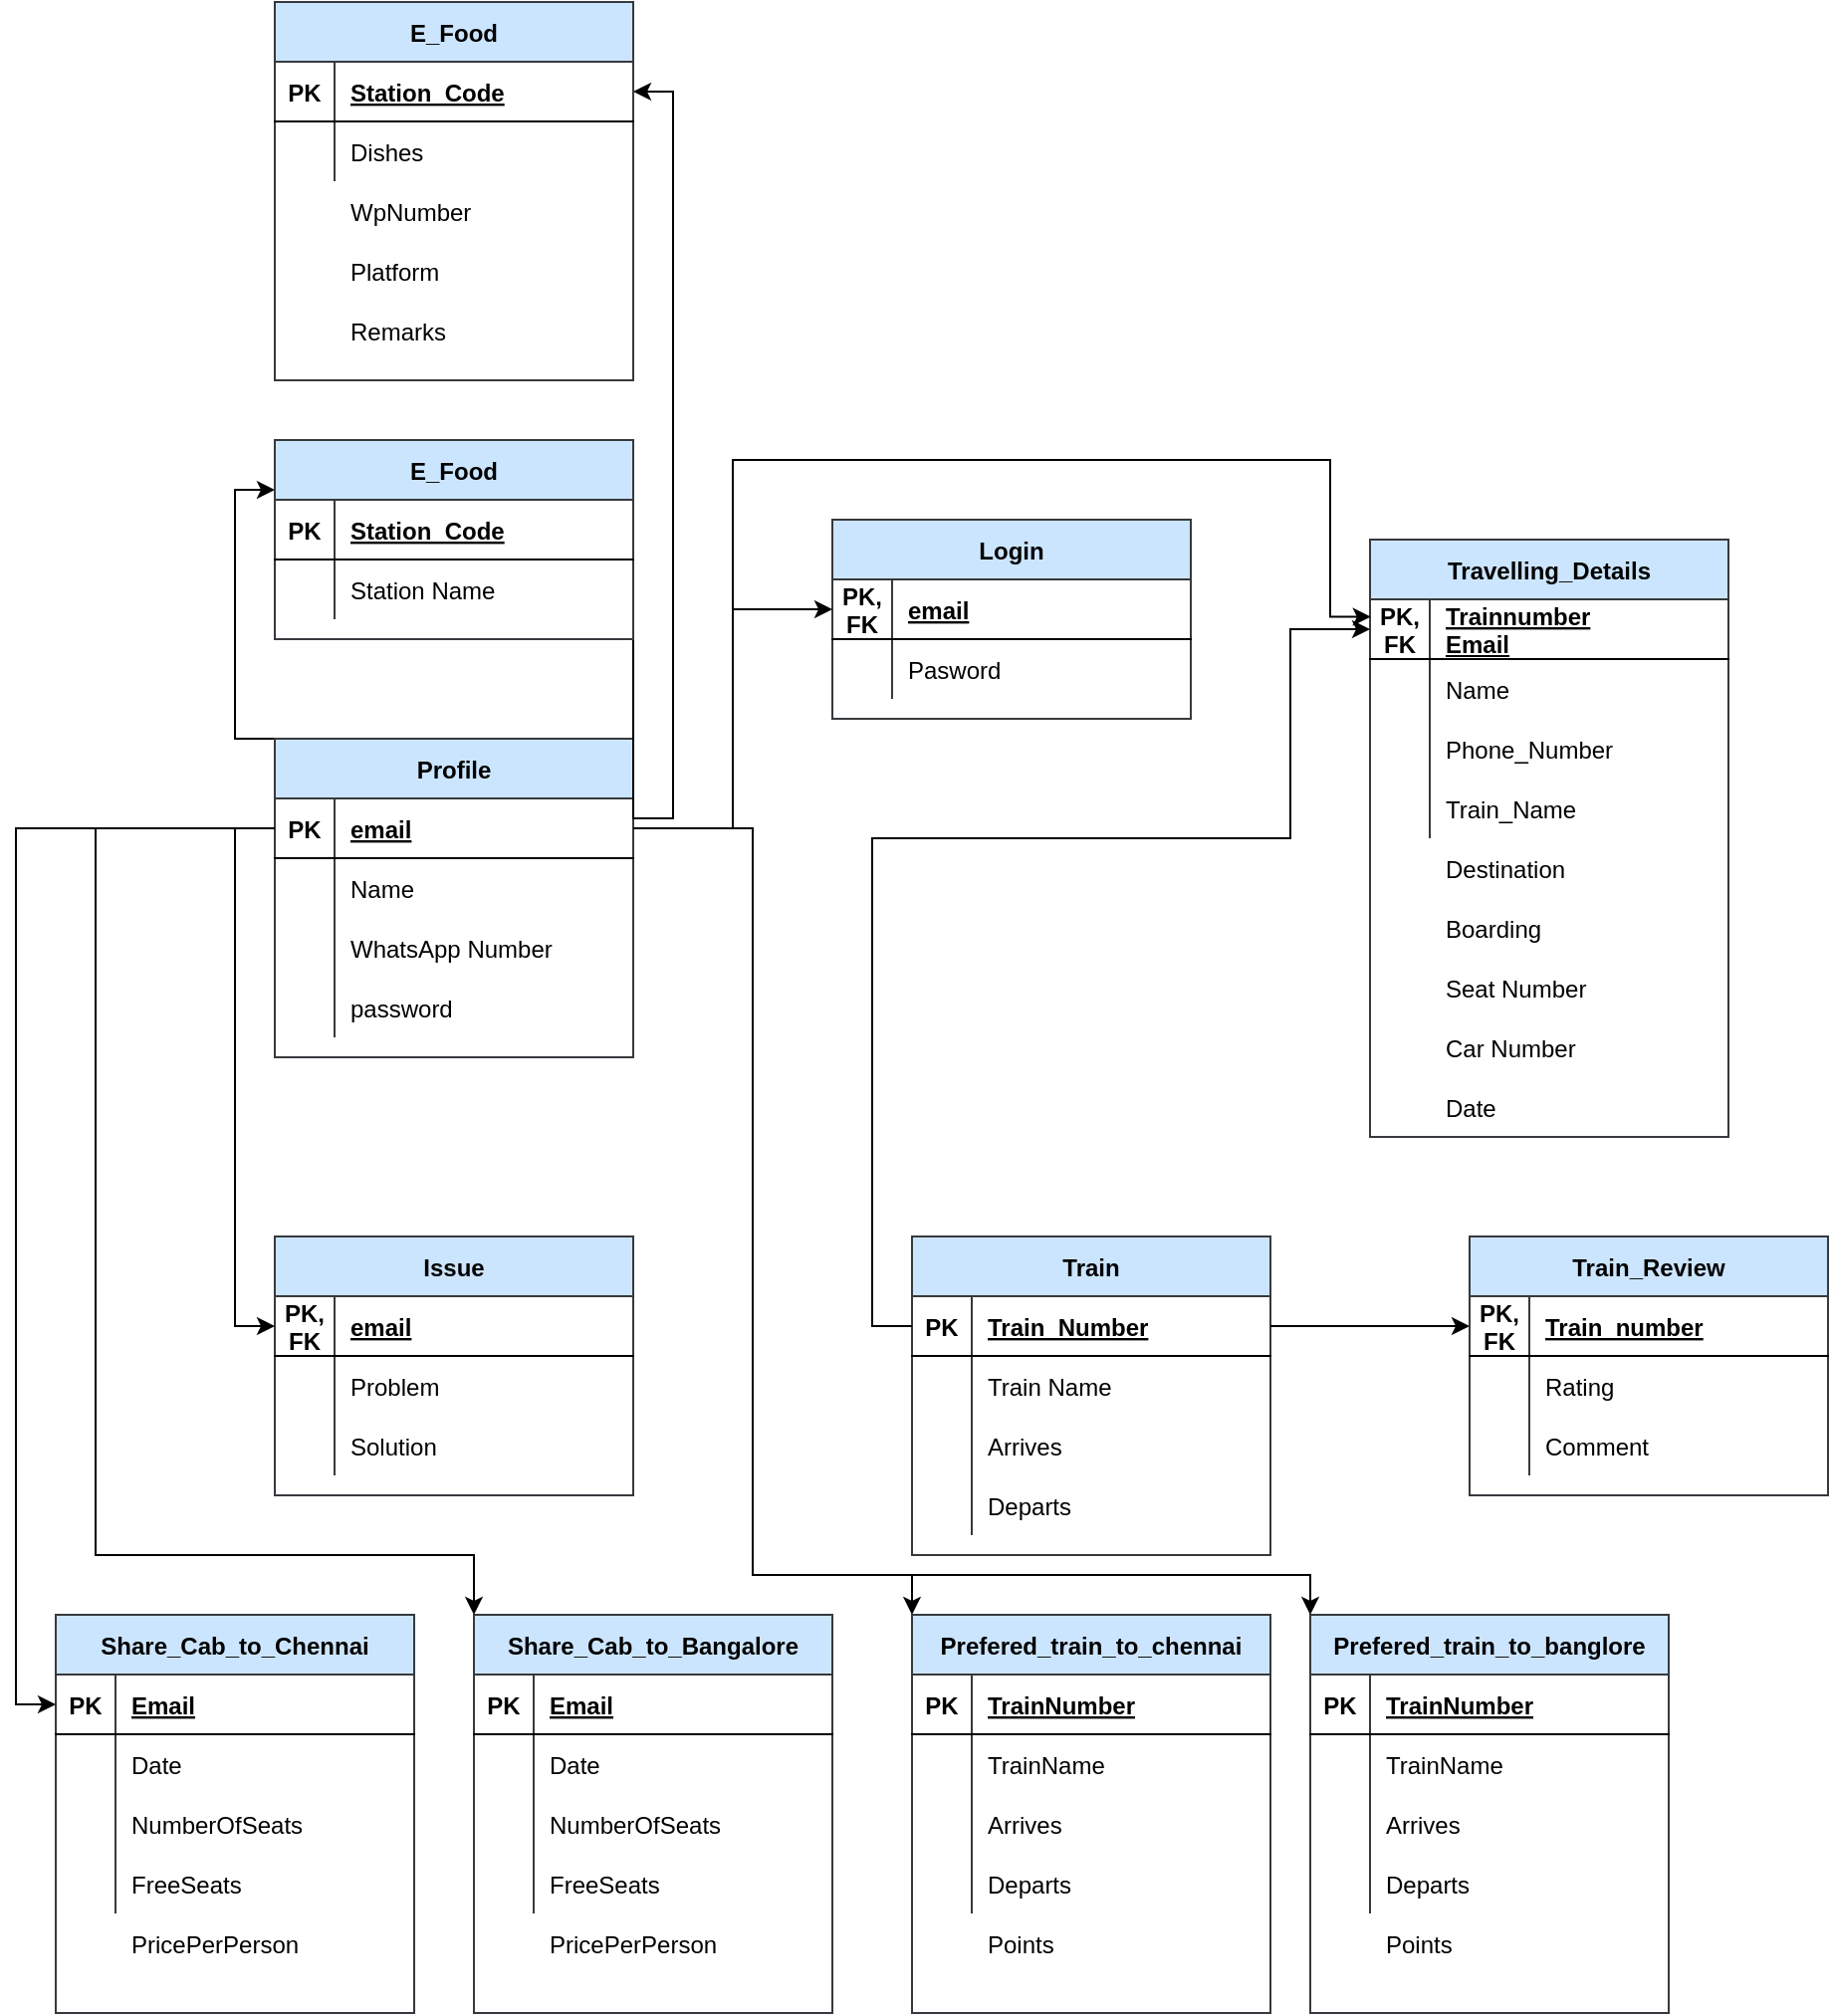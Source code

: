 <mxfile version="13.7.7" type="github">
  <diagram id="HO9FB_IhbITST96q8n4F" name="Page-1">
    <mxGraphModel dx="2036" dy="1796" grid="1" gridSize="10" guides="1" tooltips="1" connect="1" arrows="1" fold="1" page="1" pageScale="1" pageWidth="827" pageHeight="1169" math="0" shadow="0">
      <root>
        <mxCell id="0" />
        <mxCell id="1" parent="0" />
        <mxCell id="xgGTdJzsnIwB8seVfmyk-39" style="edgeStyle=orthogonalEdgeStyle;rounded=0;orthogonalLoop=1;jettySize=auto;html=1;exitX=0;exitY=0;exitDx=0;exitDy=0;entryX=0;entryY=0.25;entryDx=0;entryDy=0;" edge="1" parent="1" source="aBu9XLBsTJV2MO9oUFPB-1" target="aBu9XLBsTJV2MO9oUFPB-14">
          <mxGeometry relative="1" as="geometry">
            <Array as="points">
              <mxPoint x="60" y="270" />
              <mxPoint x="60" y="145" />
            </Array>
          </mxGeometry>
        </mxCell>
        <mxCell id="aBu9XLBsTJV2MO9oUFPB-1" value="Profile" style="shape=table;startSize=30;container=1;collapsible=1;childLayout=tableLayout;fixedRows=1;rowLines=0;fontStyle=1;align=center;resizeLast=1;fillColor=#cce5ff;strokeColor=#36393d;" parent="1" vertex="1">
          <mxGeometry x="80" y="270" width="180" height="160" as="geometry" />
        </mxCell>
        <mxCell id="aBu9XLBsTJV2MO9oUFPB-2" value="" style="shape=partialRectangle;collapsible=0;dropTarget=0;pointerEvents=0;fillColor=none;top=0;left=0;bottom=1;right=0;points=[[0,0.5],[1,0.5]];portConstraint=eastwest;" parent="aBu9XLBsTJV2MO9oUFPB-1" vertex="1">
          <mxGeometry y="30" width="180" height="30" as="geometry" />
        </mxCell>
        <mxCell id="aBu9XLBsTJV2MO9oUFPB-3" value="PK" style="shape=partialRectangle;connectable=0;fillColor=none;top=0;left=0;bottom=0;right=0;fontStyle=1;overflow=hidden;" parent="aBu9XLBsTJV2MO9oUFPB-2" vertex="1">
          <mxGeometry width="30" height="30" as="geometry" />
        </mxCell>
        <mxCell id="aBu9XLBsTJV2MO9oUFPB-4" value="email" style="shape=partialRectangle;connectable=0;fillColor=none;top=0;left=0;bottom=0;right=0;align=left;spacingLeft=6;fontStyle=5;overflow=hidden;" parent="aBu9XLBsTJV2MO9oUFPB-2" vertex="1">
          <mxGeometry x="30" width="150" height="30" as="geometry" />
        </mxCell>
        <mxCell id="aBu9XLBsTJV2MO9oUFPB-5" value="" style="shape=partialRectangle;collapsible=0;dropTarget=0;pointerEvents=0;fillColor=none;top=0;left=0;bottom=0;right=0;points=[[0,0.5],[1,0.5]];portConstraint=eastwest;" parent="aBu9XLBsTJV2MO9oUFPB-1" vertex="1">
          <mxGeometry y="60" width="180" height="30" as="geometry" />
        </mxCell>
        <mxCell id="aBu9XLBsTJV2MO9oUFPB-6" value="" style="shape=partialRectangle;connectable=0;fillColor=none;top=0;left=0;bottom=0;right=0;editable=1;overflow=hidden;" parent="aBu9XLBsTJV2MO9oUFPB-5" vertex="1">
          <mxGeometry width="30" height="30" as="geometry" />
        </mxCell>
        <mxCell id="aBu9XLBsTJV2MO9oUFPB-7" value="Name" style="shape=partialRectangle;connectable=0;fillColor=none;top=0;left=0;bottom=0;right=0;align=left;spacingLeft=6;overflow=hidden;" parent="aBu9XLBsTJV2MO9oUFPB-5" vertex="1">
          <mxGeometry x="30" width="150" height="30" as="geometry" />
        </mxCell>
        <mxCell id="aBu9XLBsTJV2MO9oUFPB-8" value="" style="shape=partialRectangle;collapsible=0;dropTarget=0;pointerEvents=0;fillColor=none;top=0;left=0;bottom=0;right=0;points=[[0,0.5],[1,0.5]];portConstraint=eastwest;" parent="aBu9XLBsTJV2MO9oUFPB-1" vertex="1">
          <mxGeometry y="90" width="180" height="30" as="geometry" />
        </mxCell>
        <mxCell id="aBu9XLBsTJV2MO9oUFPB-9" value="" style="shape=partialRectangle;connectable=0;fillColor=none;top=0;left=0;bottom=0;right=0;editable=1;overflow=hidden;" parent="aBu9XLBsTJV2MO9oUFPB-8" vertex="1">
          <mxGeometry width="30" height="30" as="geometry" />
        </mxCell>
        <mxCell id="aBu9XLBsTJV2MO9oUFPB-10" value="WhatsApp Number" style="shape=partialRectangle;connectable=0;fillColor=none;top=0;left=0;bottom=0;right=0;align=left;spacingLeft=6;overflow=hidden;" parent="aBu9XLBsTJV2MO9oUFPB-8" vertex="1">
          <mxGeometry x="30" width="150" height="30" as="geometry" />
        </mxCell>
        <mxCell id="aBu9XLBsTJV2MO9oUFPB-11" value="" style="shape=partialRectangle;collapsible=0;dropTarget=0;pointerEvents=0;fillColor=none;top=0;left=0;bottom=0;right=0;points=[[0,0.5],[1,0.5]];portConstraint=eastwest;" parent="aBu9XLBsTJV2MO9oUFPB-1" vertex="1">
          <mxGeometry y="120" width="180" height="30" as="geometry" />
        </mxCell>
        <mxCell id="aBu9XLBsTJV2MO9oUFPB-12" value="" style="shape=partialRectangle;connectable=0;fillColor=none;top=0;left=0;bottom=0;right=0;editable=1;overflow=hidden;" parent="aBu9XLBsTJV2MO9oUFPB-11" vertex="1">
          <mxGeometry width="30" height="30" as="geometry" />
        </mxCell>
        <mxCell id="aBu9XLBsTJV2MO9oUFPB-13" value="password" style="shape=partialRectangle;connectable=0;fillColor=none;top=0;left=0;bottom=0;right=0;align=left;spacingLeft=6;overflow=hidden;" parent="aBu9XLBsTJV2MO9oUFPB-11" vertex="1">
          <mxGeometry x="30" width="150" height="30" as="geometry" />
        </mxCell>
        <mxCell id="aBu9XLBsTJV2MO9oUFPB-70" value="Travelling_Details" style="shape=table;startSize=30;container=1;collapsible=1;childLayout=tableLayout;fixedRows=1;rowLines=0;fontStyle=1;align=center;resizeLast=1;fillColor=#cce5ff;strokeColor=#36393d;" parent="1" vertex="1">
          <mxGeometry x="630" y="170" width="180" height="300" as="geometry" />
        </mxCell>
        <mxCell id="aBu9XLBsTJV2MO9oUFPB-71" value="" style="shape=partialRectangle;collapsible=0;dropTarget=0;pointerEvents=0;fillColor=none;top=0;left=0;bottom=1;right=0;points=[[0,0.5],[1,0.5]];portConstraint=eastwest;" parent="aBu9XLBsTJV2MO9oUFPB-70" vertex="1">
          <mxGeometry y="30" width="180" height="30" as="geometry" />
        </mxCell>
        <mxCell id="aBu9XLBsTJV2MO9oUFPB-72" value="PK,&#xa;FK" style="shape=partialRectangle;connectable=0;fillColor=none;top=0;left=0;bottom=0;right=0;fontStyle=1;overflow=hidden;" parent="aBu9XLBsTJV2MO9oUFPB-71" vertex="1">
          <mxGeometry width="30" height="30" as="geometry" />
        </mxCell>
        <mxCell id="aBu9XLBsTJV2MO9oUFPB-73" value="Trainnumber&#xa;Email" style="shape=partialRectangle;connectable=0;fillColor=none;top=0;left=0;bottom=0;right=0;align=left;spacingLeft=6;fontStyle=5;overflow=hidden;" parent="aBu9XLBsTJV2MO9oUFPB-71" vertex="1">
          <mxGeometry x="30" width="150" height="30" as="geometry" />
        </mxCell>
        <mxCell id="aBu9XLBsTJV2MO9oUFPB-77" value="" style="shape=partialRectangle;collapsible=0;dropTarget=0;pointerEvents=0;fillColor=none;top=0;left=0;bottom=0;right=0;points=[[0,0.5],[1,0.5]];portConstraint=eastwest;" parent="aBu9XLBsTJV2MO9oUFPB-70" vertex="1">
          <mxGeometry y="60" width="180" height="30" as="geometry" />
        </mxCell>
        <mxCell id="aBu9XLBsTJV2MO9oUFPB-78" value="" style="shape=partialRectangle;connectable=0;fillColor=none;top=0;left=0;bottom=0;right=0;editable=1;overflow=hidden;" parent="aBu9XLBsTJV2MO9oUFPB-77" vertex="1">
          <mxGeometry width="30" height="30" as="geometry" />
        </mxCell>
        <mxCell id="aBu9XLBsTJV2MO9oUFPB-79" value="" style="shape=partialRectangle;connectable=0;fillColor=none;top=0;left=0;bottom=0;right=0;align=left;spacingLeft=6;overflow=hidden;" parent="aBu9XLBsTJV2MO9oUFPB-77" vertex="1">
          <mxGeometry x="30" width="150" height="30" as="geometry" />
        </mxCell>
        <mxCell id="aBu9XLBsTJV2MO9oUFPB-80" value="" style="shape=partialRectangle;collapsible=0;dropTarget=0;pointerEvents=0;fillColor=none;top=0;left=0;bottom=0;right=0;points=[[0,0.5],[1,0.5]];portConstraint=eastwest;" parent="aBu9XLBsTJV2MO9oUFPB-70" vertex="1">
          <mxGeometry y="90" width="180" height="30" as="geometry" />
        </mxCell>
        <mxCell id="aBu9XLBsTJV2MO9oUFPB-81" value="" style="shape=partialRectangle;connectable=0;fillColor=none;top=0;left=0;bottom=0;right=0;editable=1;overflow=hidden;" parent="aBu9XLBsTJV2MO9oUFPB-80" vertex="1">
          <mxGeometry width="30" height="30" as="geometry" />
        </mxCell>
        <mxCell id="aBu9XLBsTJV2MO9oUFPB-82" value="" style="shape=partialRectangle;connectable=0;fillColor=none;top=0;left=0;bottom=0;right=0;align=left;spacingLeft=6;overflow=hidden;" parent="aBu9XLBsTJV2MO9oUFPB-80" vertex="1">
          <mxGeometry x="30" width="150" height="30" as="geometry" />
        </mxCell>
        <mxCell id="aBu9XLBsTJV2MO9oUFPB-74" value="" style="shape=partialRectangle;collapsible=0;dropTarget=0;pointerEvents=0;fillColor=none;top=0;left=0;bottom=0;right=0;points=[[0,0.5],[1,0.5]];portConstraint=eastwest;" parent="aBu9XLBsTJV2MO9oUFPB-70" vertex="1">
          <mxGeometry y="120" width="180" height="30" as="geometry" />
        </mxCell>
        <mxCell id="aBu9XLBsTJV2MO9oUFPB-75" value="" style="shape=partialRectangle;connectable=0;fillColor=none;top=0;left=0;bottom=0;right=0;editable=1;overflow=hidden;" parent="aBu9XLBsTJV2MO9oUFPB-74" vertex="1">
          <mxGeometry width="30" height="30" as="geometry" />
        </mxCell>
        <mxCell id="aBu9XLBsTJV2MO9oUFPB-76" value="" style="shape=partialRectangle;connectable=0;fillColor=none;top=0;left=0;bottom=0;right=0;align=left;spacingLeft=6;overflow=hidden;" parent="aBu9XLBsTJV2MO9oUFPB-74" vertex="1">
          <mxGeometry x="30" width="150" height="30" as="geometry" />
        </mxCell>
        <mxCell id="aBu9XLBsTJV2MO9oUFPB-93" value="" style="shape=partialRectangle;collapsible=0;dropTarget=0;pointerEvents=0;fillColor=none;top=0;left=0;bottom=0;right=0;points=[[0,0.5],[1,0.5]];portConstraint=eastwest;" parent="1" vertex="1">
          <mxGeometry x="630" y="350" width="180" height="30" as="geometry" />
        </mxCell>
        <mxCell id="aBu9XLBsTJV2MO9oUFPB-94" value="" style="shape=partialRectangle;connectable=0;fillColor=none;top=0;left=0;bottom=0;right=0;editable=1;overflow=hidden;" parent="aBu9XLBsTJV2MO9oUFPB-93" vertex="1">
          <mxGeometry width="30" height="30" as="geometry" />
        </mxCell>
        <mxCell id="aBu9XLBsTJV2MO9oUFPB-34" value="Issue" style="shape=table;startSize=30;container=1;collapsible=1;childLayout=tableLayout;fixedRows=1;rowLines=0;fontStyle=1;align=center;resizeLast=1;fillColor=#cce5ff;strokeColor=#36393d;" parent="1" vertex="1">
          <mxGeometry x="80" y="520" width="180" height="130" as="geometry" />
        </mxCell>
        <mxCell id="aBu9XLBsTJV2MO9oUFPB-35" value="" style="shape=partialRectangle;collapsible=0;dropTarget=0;pointerEvents=0;fillColor=none;top=0;left=0;bottom=1;right=0;points=[[0,0.5],[1,0.5]];portConstraint=eastwest;" parent="aBu9XLBsTJV2MO9oUFPB-34" vertex="1">
          <mxGeometry y="30" width="180" height="30" as="geometry" />
        </mxCell>
        <mxCell id="aBu9XLBsTJV2MO9oUFPB-36" value="PK,&#xa;FK" style="shape=partialRectangle;connectable=0;fillColor=none;top=0;left=0;bottom=0;right=0;fontStyle=1;overflow=hidden;" parent="aBu9XLBsTJV2MO9oUFPB-35" vertex="1">
          <mxGeometry width="30" height="30" as="geometry" />
        </mxCell>
        <mxCell id="aBu9XLBsTJV2MO9oUFPB-37" value="email" style="shape=partialRectangle;connectable=0;fillColor=none;top=0;left=0;bottom=0;right=0;align=left;spacingLeft=6;fontStyle=5;overflow=hidden;" parent="aBu9XLBsTJV2MO9oUFPB-35" vertex="1">
          <mxGeometry x="30" width="150" height="30" as="geometry" />
        </mxCell>
        <mxCell id="aBu9XLBsTJV2MO9oUFPB-38" value="" style="shape=partialRectangle;collapsible=0;dropTarget=0;pointerEvents=0;fillColor=none;top=0;left=0;bottom=0;right=0;points=[[0,0.5],[1,0.5]];portConstraint=eastwest;" parent="aBu9XLBsTJV2MO9oUFPB-34" vertex="1">
          <mxGeometry y="60" width="180" height="30" as="geometry" />
        </mxCell>
        <mxCell id="aBu9XLBsTJV2MO9oUFPB-39" value="" style="shape=partialRectangle;connectable=0;fillColor=none;top=0;left=0;bottom=0;right=0;editable=1;overflow=hidden;" parent="aBu9XLBsTJV2MO9oUFPB-38" vertex="1">
          <mxGeometry width="30" height="30" as="geometry" />
        </mxCell>
        <mxCell id="aBu9XLBsTJV2MO9oUFPB-40" value="Problem" style="shape=partialRectangle;connectable=0;fillColor=none;top=0;left=0;bottom=0;right=0;align=left;spacingLeft=6;overflow=hidden;" parent="aBu9XLBsTJV2MO9oUFPB-38" vertex="1">
          <mxGeometry x="30" width="150" height="30" as="geometry" />
        </mxCell>
        <mxCell id="aBu9XLBsTJV2MO9oUFPB-41" value="" style="shape=partialRectangle;collapsible=0;dropTarget=0;pointerEvents=0;fillColor=none;top=0;left=0;bottom=0;right=0;points=[[0,0.5],[1,0.5]];portConstraint=eastwest;" parent="aBu9XLBsTJV2MO9oUFPB-34" vertex="1">
          <mxGeometry y="90" width="180" height="30" as="geometry" />
        </mxCell>
        <mxCell id="aBu9XLBsTJV2MO9oUFPB-42" value="" style="shape=partialRectangle;connectable=0;fillColor=none;top=0;left=0;bottom=0;right=0;editable=1;overflow=hidden;" parent="aBu9XLBsTJV2MO9oUFPB-41" vertex="1">
          <mxGeometry width="30" height="30" as="geometry" />
        </mxCell>
        <mxCell id="aBu9XLBsTJV2MO9oUFPB-43" value="Solution" style="shape=partialRectangle;connectable=0;fillColor=none;top=0;left=0;bottom=0;right=0;align=left;spacingLeft=6;overflow=hidden;" parent="aBu9XLBsTJV2MO9oUFPB-41" vertex="1">
          <mxGeometry x="30" width="150" height="30" as="geometry" />
        </mxCell>
        <mxCell id="aBu9XLBsTJV2MO9oUFPB-57" value="Train" style="shape=table;startSize=30;container=1;collapsible=1;childLayout=tableLayout;fixedRows=1;rowLines=0;fontStyle=1;align=center;resizeLast=1;fillColor=#cce5ff;strokeColor=#36393d;" parent="1" vertex="1">
          <mxGeometry x="400" y="520" width="180" height="160" as="geometry" />
        </mxCell>
        <mxCell id="aBu9XLBsTJV2MO9oUFPB-58" value="" style="shape=partialRectangle;collapsible=0;dropTarget=0;pointerEvents=0;fillColor=none;top=0;left=0;bottom=1;right=0;points=[[0,0.5],[1,0.5]];portConstraint=eastwest;" parent="aBu9XLBsTJV2MO9oUFPB-57" vertex="1">
          <mxGeometry y="30" width="180" height="30" as="geometry" />
        </mxCell>
        <mxCell id="aBu9XLBsTJV2MO9oUFPB-59" value="PK" style="shape=partialRectangle;connectable=0;fillColor=none;top=0;left=0;bottom=0;right=0;fontStyle=1;overflow=hidden;" parent="aBu9XLBsTJV2MO9oUFPB-58" vertex="1">
          <mxGeometry width="30" height="30" as="geometry" />
        </mxCell>
        <mxCell id="aBu9XLBsTJV2MO9oUFPB-60" value="Train_Number" style="shape=partialRectangle;connectable=0;fillColor=none;top=0;left=0;bottom=0;right=0;align=left;spacingLeft=6;fontStyle=5;overflow=hidden;" parent="aBu9XLBsTJV2MO9oUFPB-58" vertex="1">
          <mxGeometry x="30" width="150" height="30" as="geometry" />
        </mxCell>
        <mxCell id="aBu9XLBsTJV2MO9oUFPB-61" value="" style="shape=partialRectangle;collapsible=0;dropTarget=0;pointerEvents=0;fillColor=none;top=0;left=0;bottom=0;right=0;points=[[0,0.5],[1,0.5]];portConstraint=eastwest;" parent="aBu9XLBsTJV2MO9oUFPB-57" vertex="1">
          <mxGeometry y="60" width="180" height="30" as="geometry" />
        </mxCell>
        <mxCell id="aBu9XLBsTJV2MO9oUFPB-62" value="" style="shape=partialRectangle;connectable=0;fillColor=none;top=0;left=0;bottom=0;right=0;editable=1;overflow=hidden;" parent="aBu9XLBsTJV2MO9oUFPB-61" vertex="1">
          <mxGeometry width="30" height="30" as="geometry" />
        </mxCell>
        <mxCell id="aBu9XLBsTJV2MO9oUFPB-63" value="Train Name" style="shape=partialRectangle;connectable=0;fillColor=none;top=0;left=0;bottom=0;right=0;align=left;spacingLeft=6;overflow=hidden;" parent="aBu9XLBsTJV2MO9oUFPB-61" vertex="1">
          <mxGeometry x="30" width="150" height="30" as="geometry" />
        </mxCell>
        <mxCell id="aBu9XLBsTJV2MO9oUFPB-64" value="" style="shape=partialRectangle;collapsible=0;dropTarget=0;pointerEvents=0;fillColor=none;top=0;left=0;bottom=0;right=0;points=[[0,0.5],[1,0.5]];portConstraint=eastwest;" parent="aBu9XLBsTJV2MO9oUFPB-57" vertex="1">
          <mxGeometry y="90" width="180" height="30" as="geometry" />
        </mxCell>
        <mxCell id="aBu9XLBsTJV2MO9oUFPB-65" value="" style="shape=partialRectangle;connectable=0;fillColor=none;top=0;left=0;bottom=0;right=0;editable=1;overflow=hidden;" parent="aBu9XLBsTJV2MO9oUFPB-64" vertex="1">
          <mxGeometry width="30" height="30" as="geometry" />
        </mxCell>
        <mxCell id="aBu9XLBsTJV2MO9oUFPB-66" value="Arrives " style="shape=partialRectangle;connectable=0;fillColor=none;top=0;left=0;bottom=0;right=0;align=left;spacingLeft=6;overflow=hidden;" parent="aBu9XLBsTJV2MO9oUFPB-64" vertex="1">
          <mxGeometry x="30" width="150" height="30" as="geometry" />
        </mxCell>
        <mxCell id="aBu9XLBsTJV2MO9oUFPB-67" value="" style="shape=partialRectangle;collapsible=0;dropTarget=0;pointerEvents=0;fillColor=none;top=0;left=0;bottom=0;right=0;points=[[0,0.5],[1,0.5]];portConstraint=eastwest;" parent="aBu9XLBsTJV2MO9oUFPB-57" vertex="1">
          <mxGeometry y="120" width="180" height="30" as="geometry" />
        </mxCell>
        <mxCell id="aBu9XLBsTJV2MO9oUFPB-68" value="" style="shape=partialRectangle;connectable=0;fillColor=none;top=0;left=0;bottom=0;right=0;editable=1;overflow=hidden;" parent="aBu9XLBsTJV2MO9oUFPB-67" vertex="1">
          <mxGeometry width="30" height="30" as="geometry" />
        </mxCell>
        <mxCell id="aBu9XLBsTJV2MO9oUFPB-69" value="Departs" style="shape=partialRectangle;connectable=0;fillColor=none;top=0;left=0;bottom=0;right=0;align=left;spacingLeft=6;overflow=hidden;" parent="aBu9XLBsTJV2MO9oUFPB-67" vertex="1">
          <mxGeometry x="30" width="150" height="30" as="geometry" />
        </mxCell>
        <mxCell id="aBu9XLBsTJV2MO9oUFPB-47" value="Train_Review" style="shape=table;startSize=30;container=1;collapsible=1;childLayout=tableLayout;fixedRows=1;rowLines=0;fontStyle=1;align=center;resizeLast=1;fillColor=#cce5ff;strokeColor=#36393d;" parent="1" vertex="1">
          <mxGeometry x="680" y="520" width="180" height="130" as="geometry" />
        </mxCell>
        <mxCell id="aBu9XLBsTJV2MO9oUFPB-48" value="" style="shape=partialRectangle;collapsible=0;dropTarget=0;pointerEvents=0;fillColor=none;top=0;left=0;bottom=1;right=0;points=[[0,0.5],[1,0.5]];portConstraint=eastwest;" parent="aBu9XLBsTJV2MO9oUFPB-47" vertex="1">
          <mxGeometry y="30" width="180" height="30" as="geometry" />
        </mxCell>
        <mxCell id="aBu9XLBsTJV2MO9oUFPB-49" value="PK,&#xa;FK" style="shape=partialRectangle;connectable=0;fillColor=none;top=0;left=0;bottom=0;right=0;fontStyle=1;overflow=hidden;" parent="aBu9XLBsTJV2MO9oUFPB-48" vertex="1">
          <mxGeometry width="30" height="30" as="geometry" />
        </mxCell>
        <mxCell id="aBu9XLBsTJV2MO9oUFPB-50" value="Train_number" style="shape=partialRectangle;connectable=0;fillColor=none;top=0;left=0;bottom=0;right=0;align=left;spacingLeft=6;fontStyle=5;overflow=hidden;" parent="aBu9XLBsTJV2MO9oUFPB-48" vertex="1">
          <mxGeometry x="30" width="150" height="30" as="geometry" />
        </mxCell>
        <mxCell id="aBu9XLBsTJV2MO9oUFPB-51" value="" style="shape=partialRectangle;collapsible=0;dropTarget=0;pointerEvents=0;fillColor=none;top=0;left=0;bottom=0;right=0;points=[[0,0.5],[1,0.5]];portConstraint=eastwest;" parent="aBu9XLBsTJV2MO9oUFPB-47" vertex="1">
          <mxGeometry y="60" width="180" height="30" as="geometry" />
        </mxCell>
        <mxCell id="aBu9XLBsTJV2MO9oUFPB-52" value="" style="shape=partialRectangle;connectable=0;fillColor=none;top=0;left=0;bottom=0;right=0;editable=1;overflow=hidden;" parent="aBu9XLBsTJV2MO9oUFPB-51" vertex="1">
          <mxGeometry width="30" height="30" as="geometry" />
        </mxCell>
        <mxCell id="aBu9XLBsTJV2MO9oUFPB-53" value="Rating" style="shape=partialRectangle;connectable=0;fillColor=none;top=0;left=0;bottom=0;right=0;align=left;spacingLeft=6;overflow=hidden;" parent="aBu9XLBsTJV2MO9oUFPB-51" vertex="1">
          <mxGeometry x="30" width="150" height="30" as="geometry" />
        </mxCell>
        <mxCell id="aBu9XLBsTJV2MO9oUFPB-54" value="" style="shape=partialRectangle;collapsible=0;dropTarget=0;pointerEvents=0;fillColor=none;top=0;left=0;bottom=0;right=0;points=[[0,0.5],[1,0.5]];portConstraint=eastwest;" parent="aBu9XLBsTJV2MO9oUFPB-47" vertex="1">
          <mxGeometry y="90" width="180" height="30" as="geometry" />
        </mxCell>
        <mxCell id="aBu9XLBsTJV2MO9oUFPB-55" value="" style="shape=partialRectangle;connectable=0;fillColor=none;top=0;left=0;bottom=0;right=0;editable=1;overflow=hidden;" parent="aBu9XLBsTJV2MO9oUFPB-54" vertex="1">
          <mxGeometry width="30" height="30" as="geometry" />
        </mxCell>
        <mxCell id="aBu9XLBsTJV2MO9oUFPB-56" value="Comment" style="shape=partialRectangle;connectable=0;fillColor=none;top=0;left=0;bottom=0;right=0;align=left;spacingLeft=6;overflow=hidden;" parent="aBu9XLBsTJV2MO9oUFPB-54" vertex="1">
          <mxGeometry x="30" width="150" height="30" as="geometry" />
        </mxCell>
        <mxCell id="xgGTdJzsnIwB8seVfmyk-41" style="edgeStyle=orthogonalEdgeStyle;rounded=0;orthogonalLoop=1;jettySize=auto;html=1;exitX=1;exitY=0;exitDx=0;exitDy=0;entryX=1;entryY=0.5;entryDx=0;entryDy=0;" edge="1" parent="1" source="aBu9XLBsTJV2MO9oUFPB-14" target="xgGTdJzsnIwB8seVfmyk-2">
          <mxGeometry relative="1" as="geometry">
            <Array as="points">
              <mxPoint x="260" y="310" />
              <mxPoint x="280" y="310" />
              <mxPoint x="280" y="-55" />
            </Array>
          </mxGeometry>
        </mxCell>
        <mxCell id="aBu9XLBsTJV2MO9oUFPB-14" value="E_Food" style="shape=table;startSize=30;container=1;collapsible=1;childLayout=tableLayout;fixedRows=1;rowLines=0;fontStyle=1;align=center;resizeLast=1;fillColor=#cce5ff;strokeColor=#36393d;" parent="1" vertex="1">
          <mxGeometry x="80" y="120" width="180" height="100" as="geometry" />
        </mxCell>
        <mxCell id="aBu9XLBsTJV2MO9oUFPB-15" value="" style="shape=partialRectangle;collapsible=0;dropTarget=0;pointerEvents=0;fillColor=none;top=0;left=0;bottom=1;right=0;points=[[0,0.5],[1,0.5]];portConstraint=eastwest;" parent="aBu9XLBsTJV2MO9oUFPB-14" vertex="1">
          <mxGeometry y="30" width="180" height="30" as="geometry" />
        </mxCell>
        <mxCell id="aBu9XLBsTJV2MO9oUFPB-16" value="PK" style="shape=partialRectangle;connectable=0;fillColor=none;top=0;left=0;bottom=0;right=0;fontStyle=1;overflow=hidden;" parent="aBu9XLBsTJV2MO9oUFPB-15" vertex="1">
          <mxGeometry width="30" height="30" as="geometry" />
        </mxCell>
        <mxCell id="aBu9XLBsTJV2MO9oUFPB-17" value="Station_Code" style="shape=partialRectangle;connectable=0;fillColor=none;top=0;left=0;bottom=0;right=0;align=left;spacingLeft=6;fontStyle=5;overflow=hidden;" parent="aBu9XLBsTJV2MO9oUFPB-15" vertex="1">
          <mxGeometry x="30" width="150" height="30" as="geometry" />
        </mxCell>
        <mxCell id="aBu9XLBsTJV2MO9oUFPB-18" value="" style="shape=partialRectangle;collapsible=0;dropTarget=0;pointerEvents=0;fillColor=none;top=0;left=0;bottom=0;right=0;points=[[0,0.5],[1,0.5]];portConstraint=eastwest;" parent="aBu9XLBsTJV2MO9oUFPB-14" vertex="1">
          <mxGeometry y="60" width="180" height="30" as="geometry" />
        </mxCell>
        <mxCell id="aBu9XLBsTJV2MO9oUFPB-19" value="" style="shape=partialRectangle;connectable=0;fillColor=none;top=0;left=0;bottom=0;right=0;editable=1;overflow=hidden;" parent="aBu9XLBsTJV2MO9oUFPB-18" vertex="1">
          <mxGeometry width="30" height="30" as="geometry" />
        </mxCell>
        <mxCell id="aBu9XLBsTJV2MO9oUFPB-20" value="Station Name" style="shape=partialRectangle;connectable=0;fillColor=none;top=0;left=0;bottom=0;right=0;align=left;spacingLeft=6;overflow=hidden;" parent="aBu9XLBsTJV2MO9oUFPB-18" vertex="1">
          <mxGeometry x="30" width="150" height="30" as="geometry" />
        </mxCell>
        <mxCell id="aBu9XLBsTJV2MO9oUFPB-27" value="Login" style="shape=table;startSize=30;container=1;collapsible=1;childLayout=tableLayout;fixedRows=1;rowLines=0;fontStyle=1;align=center;resizeLast=1;fillColor=#cce5ff;strokeColor=#36393d;" parent="1" vertex="1">
          <mxGeometry x="360" y="160" width="180" height="100" as="geometry" />
        </mxCell>
        <mxCell id="aBu9XLBsTJV2MO9oUFPB-28" value="" style="shape=partialRectangle;collapsible=0;dropTarget=0;pointerEvents=0;fillColor=none;top=0;left=0;bottom=1;right=0;points=[[0,0.5],[1,0.5]];portConstraint=eastwest;" parent="aBu9XLBsTJV2MO9oUFPB-27" vertex="1">
          <mxGeometry y="30" width="180" height="30" as="geometry" />
        </mxCell>
        <mxCell id="aBu9XLBsTJV2MO9oUFPB-29" value="PK,&#xa;FK" style="shape=partialRectangle;connectable=0;fillColor=none;top=0;left=0;bottom=0;right=0;fontStyle=1;overflow=hidden;" parent="aBu9XLBsTJV2MO9oUFPB-28" vertex="1">
          <mxGeometry width="30" height="30" as="geometry" />
        </mxCell>
        <mxCell id="aBu9XLBsTJV2MO9oUFPB-30" value="email" style="shape=partialRectangle;connectable=0;fillColor=none;top=0;left=0;bottom=0;right=0;align=left;spacingLeft=6;fontStyle=5;overflow=hidden;" parent="aBu9XLBsTJV2MO9oUFPB-28" vertex="1">
          <mxGeometry x="30" width="150" height="30" as="geometry" />
        </mxCell>
        <mxCell id="aBu9XLBsTJV2MO9oUFPB-31" value="" style="shape=partialRectangle;collapsible=0;dropTarget=0;pointerEvents=0;fillColor=none;top=0;left=0;bottom=0;right=0;points=[[0,0.5],[1,0.5]];portConstraint=eastwest;" parent="aBu9XLBsTJV2MO9oUFPB-27" vertex="1">
          <mxGeometry y="60" width="180" height="30" as="geometry" />
        </mxCell>
        <mxCell id="aBu9XLBsTJV2MO9oUFPB-32" value="" style="shape=partialRectangle;connectable=0;fillColor=none;top=0;left=0;bottom=0;right=0;editable=1;overflow=hidden;" parent="aBu9XLBsTJV2MO9oUFPB-31" vertex="1">
          <mxGeometry width="30" height="30" as="geometry" />
        </mxCell>
        <mxCell id="aBu9XLBsTJV2MO9oUFPB-33" value="Pasword" style="shape=partialRectangle;connectable=0;fillColor=none;top=0;left=0;bottom=0;right=0;align=left;spacingLeft=6;overflow=hidden;" parent="aBu9XLBsTJV2MO9oUFPB-31" vertex="1">
          <mxGeometry x="30" width="150" height="30" as="geometry" />
        </mxCell>
        <mxCell id="e0Rh5a57ZuSA5tF87zLn-3" style="edgeStyle=orthogonalEdgeStyle;rounded=0;orthogonalLoop=1;jettySize=auto;html=1;exitX=1;exitY=0.5;exitDx=0;exitDy=0;entryX=0;entryY=0.5;entryDx=0;entryDy=0;" parent="1" source="aBu9XLBsTJV2MO9oUFPB-2" target="aBu9XLBsTJV2MO9oUFPB-28" edge="1">
          <mxGeometry relative="1" as="geometry">
            <Array as="points">
              <mxPoint x="310" y="315" />
              <mxPoint x="310" y="205" />
            </Array>
          </mxGeometry>
        </mxCell>
        <mxCell id="e0Rh5a57ZuSA5tF87zLn-4" style="edgeStyle=orthogonalEdgeStyle;rounded=0;orthogonalLoop=1;jettySize=auto;html=1;exitX=0;exitY=0.5;exitDx=0;exitDy=0;entryX=0;entryY=0.5;entryDx=0;entryDy=0;" parent="1" source="aBu9XLBsTJV2MO9oUFPB-2" target="aBu9XLBsTJV2MO9oUFPB-35" edge="1">
          <mxGeometry relative="1" as="geometry" />
        </mxCell>
        <mxCell id="e0Rh5a57ZuSA5tF87zLn-5" style="edgeStyle=orthogonalEdgeStyle;rounded=0;orthogonalLoop=1;jettySize=auto;html=1;exitX=1;exitY=0.5;exitDx=0;exitDy=0;entryX=0;entryY=0.5;entryDx=0;entryDy=0;" parent="1" source="aBu9XLBsTJV2MO9oUFPB-58" target="aBu9XLBsTJV2MO9oUFPB-48" edge="1">
          <mxGeometry relative="1" as="geometry" />
        </mxCell>
        <mxCell id="e0Rh5a57ZuSA5tF87zLn-6" style="edgeStyle=orthogonalEdgeStyle;rounded=0;orthogonalLoop=1;jettySize=auto;html=1;exitX=0;exitY=0.5;exitDx=0;exitDy=0;entryX=0;entryY=0.5;entryDx=0;entryDy=0;" parent="1" source="aBu9XLBsTJV2MO9oUFPB-58" target="aBu9XLBsTJV2MO9oUFPB-71" edge="1">
          <mxGeometry relative="1" as="geometry">
            <Array as="points">
              <mxPoint x="380" y="565" />
              <mxPoint x="380" y="320" />
              <mxPoint x="590" y="320" />
              <mxPoint x="590" y="215" />
            </Array>
          </mxGeometry>
        </mxCell>
        <mxCell id="e0Rh5a57ZuSA5tF87zLn-7" style="edgeStyle=orthogonalEdgeStyle;rounded=0;orthogonalLoop=1;jettySize=auto;html=1;exitX=1;exitY=0.5;exitDx=0;exitDy=0;entryX=0.002;entryY=0.293;entryDx=0;entryDy=0;entryPerimeter=0;" parent="1" source="aBu9XLBsTJV2MO9oUFPB-2" target="aBu9XLBsTJV2MO9oUFPB-71" edge="1">
          <mxGeometry relative="1" as="geometry">
            <Array as="points">
              <mxPoint x="310" y="315" />
              <mxPoint x="310" y="130" />
              <mxPoint x="610" y="130" />
              <mxPoint x="610" y="209" />
            </Array>
          </mxGeometry>
        </mxCell>
        <mxCell id="e0Rh5a57ZuSA5tF87zLn-10" value="Name" style="shape=partialRectangle;connectable=0;fillColor=none;top=0;left=0;bottom=0;right=0;align=left;spacingLeft=6;overflow=hidden;" parent="1" vertex="1">
          <mxGeometry x="660" y="230" width="150" height="30" as="geometry" />
        </mxCell>
        <mxCell id="e0Rh5a57ZuSA5tF87zLn-12" value="Phone_Number" style="shape=partialRectangle;connectable=0;fillColor=none;top=0;left=0;bottom=0;right=0;align=left;spacingLeft=6;overflow=hidden;" parent="1" vertex="1">
          <mxGeometry x="660" y="260" width="150" height="30" as="geometry" />
        </mxCell>
        <mxCell id="e0Rh5a57ZuSA5tF87zLn-13" value="Train_Name" style="shape=partialRectangle;connectable=0;fillColor=none;top=0;left=0;bottom=0;right=0;align=left;spacingLeft=6;overflow=hidden;" parent="1" vertex="1">
          <mxGeometry x="660" y="290" width="150" height="30" as="geometry" />
        </mxCell>
        <mxCell id="e0Rh5a57ZuSA5tF87zLn-14" value="Destination" style="shape=partialRectangle;connectable=0;fillColor=none;top=0;left=0;bottom=0;right=0;align=left;spacingLeft=6;overflow=hidden;" parent="1" vertex="1">
          <mxGeometry x="660" y="320" width="150" height="30" as="geometry" />
        </mxCell>
        <mxCell id="e0Rh5a57ZuSA5tF87zLn-15" value="Boarding" style="shape=partialRectangle;connectable=0;fillColor=none;top=0;left=0;bottom=0;right=0;align=left;spacingLeft=6;overflow=hidden;" parent="1" vertex="1">
          <mxGeometry x="660" y="350" width="150" height="30" as="geometry" />
        </mxCell>
        <mxCell id="e0Rh5a57ZuSA5tF87zLn-16" value="Seat Number" style="shape=partialRectangle;connectable=0;fillColor=none;top=0;left=0;bottom=0;right=0;align=left;spacingLeft=6;overflow=hidden;" parent="1" vertex="1">
          <mxGeometry x="660" y="380" width="150" height="30" as="geometry" />
        </mxCell>
        <mxCell id="e0Rh5a57ZuSA5tF87zLn-17" value="Car Number" style="shape=partialRectangle;connectable=0;fillColor=none;top=0;left=0;bottom=0;right=0;align=left;spacingLeft=6;overflow=hidden;" parent="1" vertex="1">
          <mxGeometry x="660" y="410" width="150" height="30" as="geometry" />
        </mxCell>
        <mxCell id="e0Rh5a57ZuSA5tF87zLn-18" value="Date" style="shape=partialRectangle;connectable=0;fillColor=none;top=0;left=0;bottom=0;right=0;align=left;spacingLeft=6;overflow=hidden;" parent="1" vertex="1">
          <mxGeometry x="660" y="440" width="150" height="30" as="geometry" />
        </mxCell>
        <mxCell id="xgGTdJzsnIwB8seVfmyk-8" value="WpNumber" style="shape=partialRectangle;connectable=0;fillColor=none;top=0;left=0;bottom=0;right=0;align=left;spacingLeft=6;overflow=hidden;" vertex="1" parent="1">
          <mxGeometry x="110" y="-10" width="150" height="30" as="geometry" />
        </mxCell>
        <mxCell id="xgGTdJzsnIwB8seVfmyk-9" value="Platform" style="shape=partialRectangle;connectable=0;fillColor=none;top=0;left=0;bottom=0;right=0;align=left;spacingLeft=6;overflow=hidden;" vertex="1" parent="1">
          <mxGeometry x="110" y="20" width="150" height="30" as="geometry" />
        </mxCell>
        <mxCell id="xgGTdJzsnIwB8seVfmyk-10" value="Remarks" style="shape=partialRectangle;connectable=0;fillColor=none;top=0;left=0;bottom=0;right=0;align=left;spacingLeft=6;overflow=hidden;" vertex="1" parent="1">
          <mxGeometry x="110" y="50" width="150" height="30" as="geometry" />
        </mxCell>
        <mxCell id="xgGTdJzsnIwB8seVfmyk-1" value="E_Food" style="shape=table;startSize=30;container=1;collapsible=1;childLayout=tableLayout;fixedRows=1;rowLines=0;fontStyle=1;align=center;resizeLast=1;fillColor=#cce5ff;strokeColor=#36393d;" vertex="1" parent="1">
          <mxGeometry x="80" y="-100" width="180" height="190" as="geometry" />
        </mxCell>
        <mxCell id="xgGTdJzsnIwB8seVfmyk-2" value="" style="shape=partialRectangle;collapsible=0;dropTarget=0;pointerEvents=0;fillColor=none;top=0;left=0;bottom=1;right=0;points=[[0,0.5],[1,0.5]];portConstraint=eastwest;" vertex="1" parent="xgGTdJzsnIwB8seVfmyk-1">
          <mxGeometry y="30" width="180" height="30" as="geometry" />
        </mxCell>
        <mxCell id="xgGTdJzsnIwB8seVfmyk-3" value="PK" style="shape=partialRectangle;connectable=0;fillColor=none;top=0;left=0;bottom=0;right=0;fontStyle=1;overflow=hidden;" vertex="1" parent="xgGTdJzsnIwB8seVfmyk-2">
          <mxGeometry width="30" height="30" as="geometry" />
        </mxCell>
        <mxCell id="xgGTdJzsnIwB8seVfmyk-4" value="Station_Code" style="shape=partialRectangle;connectable=0;fillColor=none;top=0;left=0;bottom=0;right=0;align=left;spacingLeft=6;fontStyle=5;overflow=hidden;" vertex="1" parent="xgGTdJzsnIwB8seVfmyk-2">
          <mxGeometry x="30" width="150" height="30" as="geometry" />
        </mxCell>
        <mxCell id="xgGTdJzsnIwB8seVfmyk-5" value="" style="shape=partialRectangle;collapsible=0;dropTarget=0;pointerEvents=0;fillColor=none;top=0;left=0;bottom=0;right=0;points=[[0,0.5],[1,0.5]];portConstraint=eastwest;" vertex="1" parent="xgGTdJzsnIwB8seVfmyk-1">
          <mxGeometry y="60" width="180" height="30" as="geometry" />
        </mxCell>
        <mxCell id="xgGTdJzsnIwB8seVfmyk-6" value="" style="shape=partialRectangle;connectable=0;fillColor=none;top=0;left=0;bottom=0;right=0;editable=1;overflow=hidden;" vertex="1" parent="xgGTdJzsnIwB8seVfmyk-5">
          <mxGeometry width="30" height="30" as="geometry" />
        </mxCell>
        <mxCell id="xgGTdJzsnIwB8seVfmyk-7" value="Dishes" style="shape=partialRectangle;connectable=0;fillColor=none;top=0;left=0;bottom=0;right=0;align=left;spacingLeft=6;overflow=hidden;" vertex="1" parent="xgGTdJzsnIwB8seVfmyk-5">
          <mxGeometry x="30" width="150" height="30" as="geometry" />
        </mxCell>
        <mxCell id="xgGTdJzsnIwB8seVfmyk-24" value="PricePerPerson" style="shape=partialRectangle;connectable=0;fillColor=none;top=0;left=0;bottom=0;right=0;align=left;spacingLeft=6;overflow=hidden;" vertex="1" parent="1">
          <mxGeometry y="860" width="150" height="30" as="geometry" />
        </mxCell>
        <mxCell id="xgGTdJzsnIwB8seVfmyk-38" value="PricePerPerson" style="shape=partialRectangle;connectable=0;fillColor=none;top=0;left=0;bottom=0;right=0;align=left;spacingLeft=6;overflow=hidden;" vertex="1" parent="1">
          <mxGeometry x="210" y="860" width="150" height="30" as="geometry" />
        </mxCell>
        <mxCell id="xgGTdJzsnIwB8seVfmyk-11" value="Share_Cab_to_Chennai" style="shape=table;startSize=30;container=1;collapsible=1;childLayout=tableLayout;fixedRows=1;rowLines=0;fontStyle=1;align=center;resizeLast=1;fillColor=#cce5ff;strokeColor=#36393d;" vertex="1" parent="1">
          <mxGeometry x="-30" y="710" width="180" height="200" as="geometry" />
        </mxCell>
        <mxCell id="xgGTdJzsnIwB8seVfmyk-12" value="" style="shape=partialRectangle;collapsible=0;dropTarget=0;pointerEvents=0;fillColor=none;top=0;left=0;bottom=1;right=0;points=[[0,0.5],[1,0.5]];portConstraint=eastwest;" vertex="1" parent="xgGTdJzsnIwB8seVfmyk-11">
          <mxGeometry y="30" width="180" height="30" as="geometry" />
        </mxCell>
        <mxCell id="xgGTdJzsnIwB8seVfmyk-13" value="PK" style="shape=partialRectangle;connectable=0;fillColor=none;top=0;left=0;bottom=0;right=0;fontStyle=1;overflow=hidden;" vertex="1" parent="xgGTdJzsnIwB8seVfmyk-12">
          <mxGeometry width="30" height="30" as="geometry" />
        </mxCell>
        <mxCell id="xgGTdJzsnIwB8seVfmyk-14" value="Email" style="shape=partialRectangle;connectable=0;fillColor=none;top=0;left=0;bottom=0;right=0;align=left;spacingLeft=6;fontStyle=5;overflow=hidden;" vertex="1" parent="xgGTdJzsnIwB8seVfmyk-12">
          <mxGeometry x="30" width="150" height="30" as="geometry" />
        </mxCell>
        <mxCell id="xgGTdJzsnIwB8seVfmyk-15" value="" style="shape=partialRectangle;collapsible=0;dropTarget=0;pointerEvents=0;fillColor=none;top=0;left=0;bottom=0;right=0;points=[[0,0.5],[1,0.5]];portConstraint=eastwest;" vertex="1" parent="xgGTdJzsnIwB8seVfmyk-11">
          <mxGeometry y="60" width="180" height="30" as="geometry" />
        </mxCell>
        <mxCell id="xgGTdJzsnIwB8seVfmyk-16" value="" style="shape=partialRectangle;connectable=0;fillColor=none;top=0;left=0;bottom=0;right=0;editable=1;overflow=hidden;" vertex="1" parent="xgGTdJzsnIwB8seVfmyk-15">
          <mxGeometry width="30" height="30" as="geometry" />
        </mxCell>
        <mxCell id="xgGTdJzsnIwB8seVfmyk-17" value="Date" style="shape=partialRectangle;connectable=0;fillColor=none;top=0;left=0;bottom=0;right=0;align=left;spacingLeft=6;overflow=hidden;" vertex="1" parent="xgGTdJzsnIwB8seVfmyk-15">
          <mxGeometry x="30" width="150" height="30" as="geometry" />
        </mxCell>
        <mxCell id="xgGTdJzsnIwB8seVfmyk-18" value="" style="shape=partialRectangle;collapsible=0;dropTarget=0;pointerEvents=0;fillColor=none;top=0;left=0;bottom=0;right=0;points=[[0,0.5],[1,0.5]];portConstraint=eastwest;" vertex="1" parent="xgGTdJzsnIwB8seVfmyk-11">
          <mxGeometry y="90" width="180" height="30" as="geometry" />
        </mxCell>
        <mxCell id="xgGTdJzsnIwB8seVfmyk-19" value="" style="shape=partialRectangle;connectable=0;fillColor=none;top=0;left=0;bottom=0;right=0;editable=1;overflow=hidden;" vertex="1" parent="xgGTdJzsnIwB8seVfmyk-18">
          <mxGeometry width="30" height="30" as="geometry" />
        </mxCell>
        <mxCell id="xgGTdJzsnIwB8seVfmyk-20" value="NumberOfSeats" style="shape=partialRectangle;connectable=0;fillColor=none;top=0;left=0;bottom=0;right=0;align=left;spacingLeft=6;overflow=hidden;" vertex="1" parent="xgGTdJzsnIwB8seVfmyk-18">
          <mxGeometry x="30" width="150" height="30" as="geometry" />
        </mxCell>
        <mxCell id="xgGTdJzsnIwB8seVfmyk-21" value="" style="shape=partialRectangle;collapsible=0;dropTarget=0;pointerEvents=0;fillColor=none;top=0;left=0;bottom=0;right=0;points=[[0,0.5],[1,0.5]];portConstraint=eastwest;" vertex="1" parent="xgGTdJzsnIwB8seVfmyk-11">
          <mxGeometry y="120" width="180" height="30" as="geometry" />
        </mxCell>
        <mxCell id="xgGTdJzsnIwB8seVfmyk-22" value="" style="shape=partialRectangle;connectable=0;fillColor=none;top=0;left=0;bottom=0;right=0;editable=1;overflow=hidden;" vertex="1" parent="xgGTdJzsnIwB8seVfmyk-21">
          <mxGeometry width="30" height="30" as="geometry" />
        </mxCell>
        <mxCell id="xgGTdJzsnIwB8seVfmyk-23" value="FreeSeats" style="shape=partialRectangle;connectable=0;fillColor=none;top=0;left=0;bottom=0;right=0;align=left;spacingLeft=6;overflow=hidden;" vertex="1" parent="xgGTdJzsnIwB8seVfmyk-21">
          <mxGeometry x="30" width="150" height="30" as="geometry" />
        </mxCell>
        <mxCell id="xgGTdJzsnIwB8seVfmyk-25" value="Share_Cab_to_Bangalore" style="shape=table;startSize=30;container=1;collapsible=1;childLayout=tableLayout;fixedRows=1;rowLines=0;fontStyle=1;align=center;resizeLast=1;fillColor=#cce5ff;strokeColor=#36393d;" vertex="1" parent="1">
          <mxGeometry x="180" y="710" width="180" height="200" as="geometry" />
        </mxCell>
        <mxCell id="xgGTdJzsnIwB8seVfmyk-26" value="" style="shape=partialRectangle;collapsible=0;dropTarget=0;pointerEvents=0;fillColor=none;top=0;left=0;bottom=1;right=0;points=[[0,0.5],[1,0.5]];portConstraint=eastwest;" vertex="1" parent="xgGTdJzsnIwB8seVfmyk-25">
          <mxGeometry y="30" width="180" height="30" as="geometry" />
        </mxCell>
        <mxCell id="xgGTdJzsnIwB8seVfmyk-27" value="PK" style="shape=partialRectangle;connectable=0;fillColor=none;top=0;left=0;bottom=0;right=0;fontStyle=1;overflow=hidden;" vertex="1" parent="xgGTdJzsnIwB8seVfmyk-26">
          <mxGeometry width="30" height="30" as="geometry" />
        </mxCell>
        <mxCell id="xgGTdJzsnIwB8seVfmyk-28" value="Email" style="shape=partialRectangle;connectable=0;fillColor=none;top=0;left=0;bottom=0;right=0;align=left;spacingLeft=6;fontStyle=5;overflow=hidden;" vertex="1" parent="xgGTdJzsnIwB8seVfmyk-26">
          <mxGeometry x="30" width="150" height="30" as="geometry" />
        </mxCell>
        <mxCell id="xgGTdJzsnIwB8seVfmyk-29" value="" style="shape=partialRectangle;collapsible=0;dropTarget=0;pointerEvents=0;fillColor=none;top=0;left=0;bottom=0;right=0;points=[[0,0.5],[1,0.5]];portConstraint=eastwest;" vertex="1" parent="xgGTdJzsnIwB8seVfmyk-25">
          <mxGeometry y="60" width="180" height="30" as="geometry" />
        </mxCell>
        <mxCell id="xgGTdJzsnIwB8seVfmyk-30" value="" style="shape=partialRectangle;connectable=0;fillColor=none;top=0;left=0;bottom=0;right=0;editable=1;overflow=hidden;" vertex="1" parent="xgGTdJzsnIwB8seVfmyk-29">
          <mxGeometry width="30" height="30" as="geometry" />
        </mxCell>
        <mxCell id="xgGTdJzsnIwB8seVfmyk-31" value="Date" style="shape=partialRectangle;connectable=0;fillColor=none;top=0;left=0;bottom=0;right=0;align=left;spacingLeft=6;overflow=hidden;" vertex="1" parent="xgGTdJzsnIwB8seVfmyk-29">
          <mxGeometry x="30" width="150" height="30" as="geometry" />
        </mxCell>
        <mxCell id="xgGTdJzsnIwB8seVfmyk-32" value="" style="shape=partialRectangle;collapsible=0;dropTarget=0;pointerEvents=0;fillColor=none;top=0;left=0;bottom=0;right=0;points=[[0,0.5],[1,0.5]];portConstraint=eastwest;" vertex="1" parent="xgGTdJzsnIwB8seVfmyk-25">
          <mxGeometry y="90" width="180" height="30" as="geometry" />
        </mxCell>
        <mxCell id="xgGTdJzsnIwB8seVfmyk-33" value="" style="shape=partialRectangle;connectable=0;fillColor=none;top=0;left=0;bottom=0;right=0;editable=1;overflow=hidden;" vertex="1" parent="xgGTdJzsnIwB8seVfmyk-32">
          <mxGeometry width="30" height="30" as="geometry" />
        </mxCell>
        <mxCell id="xgGTdJzsnIwB8seVfmyk-34" value="NumberOfSeats" style="shape=partialRectangle;connectable=0;fillColor=none;top=0;left=0;bottom=0;right=0;align=left;spacingLeft=6;overflow=hidden;" vertex="1" parent="xgGTdJzsnIwB8seVfmyk-32">
          <mxGeometry x="30" width="150" height="30" as="geometry" />
        </mxCell>
        <mxCell id="xgGTdJzsnIwB8seVfmyk-35" value="" style="shape=partialRectangle;collapsible=0;dropTarget=0;pointerEvents=0;fillColor=none;top=0;left=0;bottom=0;right=0;points=[[0,0.5],[1,0.5]];portConstraint=eastwest;" vertex="1" parent="xgGTdJzsnIwB8seVfmyk-25">
          <mxGeometry y="120" width="180" height="30" as="geometry" />
        </mxCell>
        <mxCell id="xgGTdJzsnIwB8seVfmyk-36" value="" style="shape=partialRectangle;connectable=0;fillColor=none;top=0;left=0;bottom=0;right=0;editable=1;overflow=hidden;" vertex="1" parent="xgGTdJzsnIwB8seVfmyk-35">
          <mxGeometry width="30" height="30" as="geometry" />
        </mxCell>
        <mxCell id="xgGTdJzsnIwB8seVfmyk-37" value="FreeSeats" style="shape=partialRectangle;connectable=0;fillColor=none;top=0;left=0;bottom=0;right=0;align=left;spacingLeft=6;overflow=hidden;" vertex="1" parent="xgGTdJzsnIwB8seVfmyk-35">
          <mxGeometry x="30" width="150" height="30" as="geometry" />
        </mxCell>
        <mxCell id="xgGTdJzsnIwB8seVfmyk-43" style="edgeStyle=orthogonalEdgeStyle;rounded=0;orthogonalLoop=1;jettySize=auto;html=1;exitX=0;exitY=0.5;exitDx=0;exitDy=0;entryX=0;entryY=0.5;entryDx=0;entryDy=0;" edge="1" parent="1" source="aBu9XLBsTJV2MO9oUFPB-2" target="xgGTdJzsnIwB8seVfmyk-12">
          <mxGeometry relative="1" as="geometry" />
        </mxCell>
        <mxCell id="xgGTdJzsnIwB8seVfmyk-44" style="edgeStyle=orthogonalEdgeStyle;rounded=0;orthogonalLoop=1;jettySize=auto;html=1;exitX=0;exitY=0.5;exitDx=0;exitDy=0;entryX=0;entryY=0;entryDx=0;entryDy=0;" edge="1" parent="1" source="aBu9XLBsTJV2MO9oUFPB-2" target="xgGTdJzsnIwB8seVfmyk-25">
          <mxGeometry relative="1" as="geometry">
            <Array as="points">
              <mxPoint x="-10" y="315" />
              <mxPoint x="-10" y="680" />
              <mxPoint x="180" y="680" />
            </Array>
          </mxGeometry>
        </mxCell>
        <mxCell id="xgGTdJzsnIwB8seVfmyk-45" value="Points" style="shape=partialRectangle;connectable=0;fillColor=none;top=0;left=0;bottom=0;right=0;align=left;spacingLeft=6;overflow=hidden;" vertex="1" parent="1">
          <mxGeometry x="430" y="860" width="150" height="30" as="geometry" />
        </mxCell>
        <mxCell id="xgGTdJzsnIwB8seVfmyk-46" value="Prefered_train_to_chennai" style="shape=table;startSize=30;container=1;collapsible=1;childLayout=tableLayout;fixedRows=1;rowLines=0;fontStyle=1;align=center;resizeLast=1;fillColor=#cce5ff;strokeColor=#36393d;" vertex="1" parent="1">
          <mxGeometry x="400" y="710" width="180" height="200" as="geometry" />
        </mxCell>
        <mxCell id="xgGTdJzsnIwB8seVfmyk-47" value="" style="shape=partialRectangle;collapsible=0;dropTarget=0;pointerEvents=0;fillColor=none;top=0;left=0;bottom=1;right=0;points=[[0,0.5],[1,0.5]];portConstraint=eastwest;" vertex="1" parent="xgGTdJzsnIwB8seVfmyk-46">
          <mxGeometry y="30" width="180" height="30" as="geometry" />
        </mxCell>
        <mxCell id="xgGTdJzsnIwB8seVfmyk-48" value="PK" style="shape=partialRectangle;connectable=0;fillColor=none;top=0;left=0;bottom=0;right=0;fontStyle=1;overflow=hidden;" vertex="1" parent="xgGTdJzsnIwB8seVfmyk-47">
          <mxGeometry width="30" height="30" as="geometry" />
        </mxCell>
        <mxCell id="xgGTdJzsnIwB8seVfmyk-49" value="TrainNumber" style="shape=partialRectangle;connectable=0;fillColor=none;top=0;left=0;bottom=0;right=0;align=left;spacingLeft=6;fontStyle=5;overflow=hidden;" vertex="1" parent="xgGTdJzsnIwB8seVfmyk-47">
          <mxGeometry x="30" width="150" height="30" as="geometry" />
        </mxCell>
        <mxCell id="xgGTdJzsnIwB8seVfmyk-50" value="" style="shape=partialRectangle;collapsible=0;dropTarget=0;pointerEvents=0;fillColor=none;top=0;left=0;bottom=0;right=0;points=[[0,0.5],[1,0.5]];portConstraint=eastwest;" vertex="1" parent="xgGTdJzsnIwB8seVfmyk-46">
          <mxGeometry y="60" width="180" height="30" as="geometry" />
        </mxCell>
        <mxCell id="xgGTdJzsnIwB8seVfmyk-51" value="" style="shape=partialRectangle;connectable=0;fillColor=none;top=0;left=0;bottom=0;right=0;editable=1;overflow=hidden;" vertex="1" parent="xgGTdJzsnIwB8seVfmyk-50">
          <mxGeometry width="30" height="30" as="geometry" />
        </mxCell>
        <mxCell id="xgGTdJzsnIwB8seVfmyk-52" value="TrainName" style="shape=partialRectangle;connectable=0;fillColor=none;top=0;left=0;bottom=0;right=0;align=left;spacingLeft=6;overflow=hidden;" vertex="1" parent="xgGTdJzsnIwB8seVfmyk-50">
          <mxGeometry x="30" width="150" height="30" as="geometry" />
        </mxCell>
        <mxCell id="xgGTdJzsnIwB8seVfmyk-53" value="" style="shape=partialRectangle;collapsible=0;dropTarget=0;pointerEvents=0;fillColor=none;top=0;left=0;bottom=0;right=0;points=[[0,0.5],[1,0.5]];portConstraint=eastwest;" vertex="1" parent="xgGTdJzsnIwB8seVfmyk-46">
          <mxGeometry y="90" width="180" height="30" as="geometry" />
        </mxCell>
        <mxCell id="xgGTdJzsnIwB8seVfmyk-54" value="" style="shape=partialRectangle;connectable=0;fillColor=none;top=0;left=0;bottom=0;right=0;editable=1;overflow=hidden;" vertex="1" parent="xgGTdJzsnIwB8seVfmyk-53">
          <mxGeometry width="30" height="30" as="geometry" />
        </mxCell>
        <mxCell id="xgGTdJzsnIwB8seVfmyk-55" value="Arrives" style="shape=partialRectangle;connectable=0;fillColor=none;top=0;left=0;bottom=0;right=0;align=left;spacingLeft=6;overflow=hidden;" vertex="1" parent="xgGTdJzsnIwB8seVfmyk-53">
          <mxGeometry x="30" width="150" height="30" as="geometry" />
        </mxCell>
        <mxCell id="xgGTdJzsnIwB8seVfmyk-56" value="" style="shape=partialRectangle;collapsible=0;dropTarget=0;pointerEvents=0;fillColor=none;top=0;left=0;bottom=0;right=0;points=[[0,0.5],[1,0.5]];portConstraint=eastwest;" vertex="1" parent="xgGTdJzsnIwB8seVfmyk-46">
          <mxGeometry y="120" width="180" height="30" as="geometry" />
        </mxCell>
        <mxCell id="xgGTdJzsnIwB8seVfmyk-57" value="" style="shape=partialRectangle;connectable=0;fillColor=none;top=0;left=0;bottom=0;right=0;editable=1;overflow=hidden;" vertex="1" parent="xgGTdJzsnIwB8seVfmyk-56">
          <mxGeometry width="30" height="30" as="geometry" />
        </mxCell>
        <mxCell id="xgGTdJzsnIwB8seVfmyk-58" value="Departs" style="shape=partialRectangle;connectable=0;fillColor=none;top=0;left=0;bottom=0;right=0;align=left;spacingLeft=6;overflow=hidden;" vertex="1" parent="xgGTdJzsnIwB8seVfmyk-56">
          <mxGeometry x="30" width="150" height="30" as="geometry" />
        </mxCell>
        <mxCell id="xgGTdJzsnIwB8seVfmyk-59" value="Points" style="shape=partialRectangle;connectable=0;fillColor=none;top=0;left=0;bottom=0;right=0;align=left;spacingLeft=6;overflow=hidden;" vertex="1" parent="1">
          <mxGeometry x="630" y="860" width="150" height="30" as="geometry" />
        </mxCell>
        <mxCell id="xgGTdJzsnIwB8seVfmyk-60" value="Prefered_train_to_banglore" style="shape=table;startSize=30;container=1;collapsible=1;childLayout=tableLayout;fixedRows=1;rowLines=0;fontStyle=1;align=center;resizeLast=1;fillColor=#cce5ff;strokeColor=#36393d;" vertex="1" parent="1">
          <mxGeometry x="600" y="710" width="180" height="200" as="geometry" />
        </mxCell>
        <mxCell id="xgGTdJzsnIwB8seVfmyk-61" value="" style="shape=partialRectangle;collapsible=0;dropTarget=0;pointerEvents=0;fillColor=none;top=0;left=0;bottom=1;right=0;points=[[0,0.5],[1,0.5]];portConstraint=eastwest;" vertex="1" parent="xgGTdJzsnIwB8seVfmyk-60">
          <mxGeometry y="30" width="180" height="30" as="geometry" />
        </mxCell>
        <mxCell id="xgGTdJzsnIwB8seVfmyk-62" value="PK" style="shape=partialRectangle;connectable=0;fillColor=none;top=0;left=0;bottom=0;right=0;fontStyle=1;overflow=hidden;" vertex="1" parent="xgGTdJzsnIwB8seVfmyk-61">
          <mxGeometry width="30" height="30" as="geometry" />
        </mxCell>
        <mxCell id="xgGTdJzsnIwB8seVfmyk-63" value="TrainNumber" style="shape=partialRectangle;connectable=0;fillColor=none;top=0;left=0;bottom=0;right=0;align=left;spacingLeft=6;fontStyle=5;overflow=hidden;" vertex="1" parent="xgGTdJzsnIwB8seVfmyk-61">
          <mxGeometry x="30" width="150" height="30" as="geometry" />
        </mxCell>
        <mxCell id="xgGTdJzsnIwB8seVfmyk-64" value="" style="shape=partialRectangle;collapsible=0;dropTarget=0;pointerEvents=0;fillColor=none;top=0;left=0;bottom=0;right=0;points=[[0,0.5],[1,0.5]];portConstraint=eastwest;" vertex="1" parent="xgGTdJzsnIwB8seVfmyk-60">
          <mxGeometry y="60" width="180" height="30" as="geometry" />
        </mxCell>
        <mxCell id="xgGTdJzsnIwB8seVfmyk-65" value="" style="shape=partialRectangle;connectable=0;fillColor=none;top=0;left=0;bottom=0;right=0;editable=1;overflow=hidden;" vertex="1" parent="xgGTdJzsnIwB8seVfmyk-64">
          <mxGeometry width="30" height="30" as="geometry" />
        </mxCell>
        <mxCell id="xgGTdJzsnIwB8seVfmyk-66" value="TrainName" style="shape=partialRectangle;connectable=0;fillColor=none;top=0;left=0;bottom=0;right=0;align=left;spacingLeft=6;overflow=hidden;" vertex="1" parent="xgGTdJzsnIwB8seVfmyk-64">
          <mxGeometry x="30" width="150" height="30" as="geometry" />
        </mxCell>
        <mxCell id="xgGTdJzsnIwB8seVfmyk-67" value="" style="shape=partialRectangle;collapsible=0;dropTarget=0;pointerEvents=0;fillColor=none;top=0;left=0;bottom=0;right=0;points=[[0,0.5],[1,0.5]];portConstraint=eastwest;" vertex="1" parent="xgGTdJzsnIwB8seVfmyk-60">
          <mxGeometry y="90" width="180" height="30" as="geometry" />
        </mxCell>
        <mxCell id="xgGTdJzsnIwB8seVfmyk-68" value="" style="shape=partialRectangle;connectable=0;fillColor=none;top=0;left=0;bottom=0;right=0;editable=1;overflow=hidden;" vertex="1" parent="xgGTdJzsnIwB8seVfmyk-67">
          <mxGeometry width="30" height="30" as="geometry" />
        </mxCell>
        <mxCell id="xgGTdJzsnIwB8seVfmyk-69" value="Arrives" style="shape=partialRectangle;connectable=0;fillColor=none;top=0;left=0;bottom=0;right=0;align=left;spacingLeft=6;overflow=hidden;" vertex="1" parent="xgGTdJzsnIwB8seVfmyk-67">
          <mxGeometry x="30" width="150" height="30" as="geometry" />
        </mxCell>
        <mxCell id="xgGTdJzsnIwB8seVfmyk-70" value="" style="shape=partialRectangle;collapsible=0;dropTarget=0;pointerEvents=0;fillColor=none;top=0;left=0;bottom=0;right=0;points=[[0,0.5],[1,0.5]];portConstraint=eastwest;" vertex="1" parent="xgGTdJzsnIwB8seVfmyk-60">
          <mxGeometry y="120" width="180" height="30" as="geometry" />
        </mxCell>
        <mxCell id="xgGTdJzsnIwB8seVfmyk-71" value="" style="shape=partialRectangle;connectable=0;fillColor=none;top=0;left=0;bottom=0;right=0;editable=1;overflow=hidden;" vertex="1" parent="xgGTdJzsnIwB8seVfmyk-70">
          <mxGeometry width="30" height="30" as="geometry" />
        </mxCell>
        <mxCell id="xgGTdJzsnIwB8seVfmyk-72" value="Departs" style="shape=partialRectangle;connectable=0;fillColor=none;top=0;left=0;bottom=0;right=0;align=left;spacingLeft=6;overflow=hidden;" vertex="1" parent="xgGTdJzsnIwB8seVfmyk-70">
          <mxGeometry x="30" width="150" height="30" as="geometry" />
        </mxCell>
        <mxCell id="xgGTdJzsnIwB8seVfmyk-73" style="edgeStyle=orthogonalEdgeStyle;rounded=0;orthogonalLoop=1;jettySize=auto;html=1;exitX=1;exitY=0.5;exitDx=0;exitDy=0;entryX=0;entryY=0;entryDx=0;entryDy=0;" edge="1" parent="1" source="aBu9XLBsTJV2MO9oUFPB-2" target="xgGTdJzsnIwB8seVfmyk-46">
          <mxGeometry relative="1" as="geometry">
            <Array as="points">
              <mxPoint x="320" y="315" />
              <mxPoint x="320" y="690" />
              <mxPoint x="400" y="690" />
            </Array>
          </mxGeometry>
        </mxCell>
        <mxCell id="xgGTdJzsnIwB8seVfmyk-74" style="edgeStyle=orthogonalEdgeStyle;rounded=0;orthogonalLoop=1;jettySize=auto;html=1;exitX=1;exitY=0.5;exitDx=0;exitDy=0;entryX=0;entryY=0;entryDx=0;entryDy=0;" edge="1" parent="1" source="aBu9XLBsTJV2MO9oUFPB-2" target="xgGTdJzsnIwB8seVfmyk-60">
          <mxGeometry relative="1" as="geometry">
            <Array as="points">
              <mxPoint x="320" y="315" />
              <mxPoint x="320" y="690" />
              <mxPoint x="600" y="690" />
            </Array>
          </mxGeometry>
        </mxCell>
      </root>
    </mxGraphModel>
  </diagram>
</mxfile>
